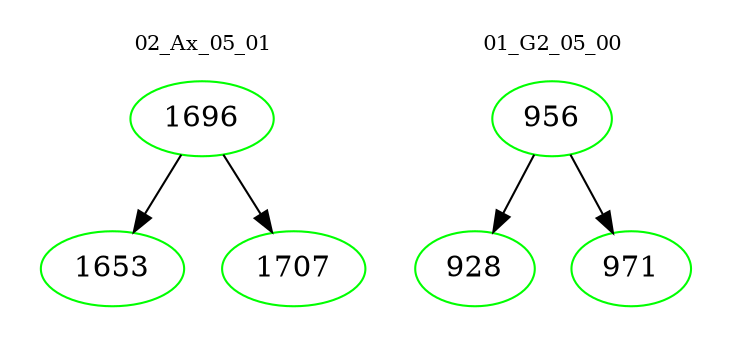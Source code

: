 digraph{
subgraph cluster_0 {
color = white
label = "02_Ax_05_01";
fontsize=10;
T0_1696 [label="1696", color="green"]
T0_1696 -> T0_1653 [color="black"]
T0_1653 [label="1653", color="green"]
T0_1696 -> T0_1707 [color="black"]
T0_1707 [label="1707", color="green"]
}
subgraph cluster_1 {
color = white
label = "01_G2_05_00";
fontsize=10;
T1_956 [label="956", color="green"]
T1_956 -> T1_928 [color="black"]
T1_928 [label="928", color="green"]
T1_956 -> T1_971 [color="black"]
T1_971 [label="971", color="green"]
}
}
